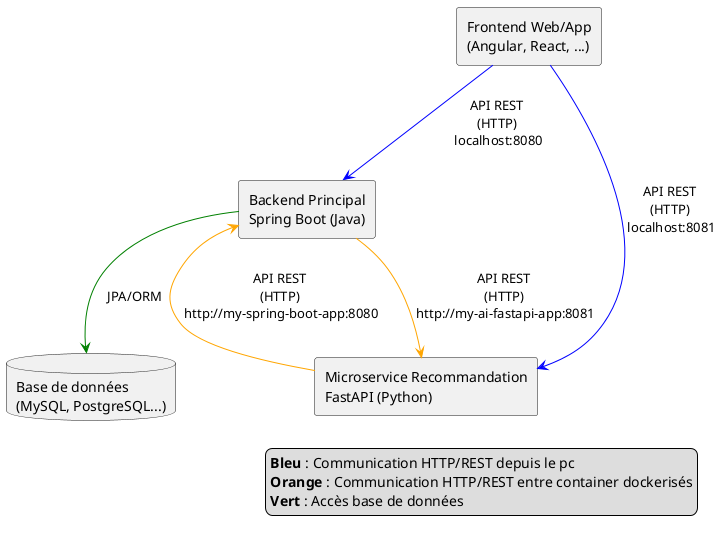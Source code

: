 @startuml
' Définition des styles pour une meilleure lisibilité
skinparam componentStyle rectangle
skinparam rectangle {
  BackgroundColor #F9F9F9
  BorderColor #333333
}

' Composants principaux
component "Frontend Web/App\n(Angular, React, ...)" as Frontend
component "Backend Principal\nSpring Boot (Java)" as SpringBoot
component "Microservice Recommandation\nFastAPI (Python)" as FastAPI
database "Base de données\n(MySQL, PostgreSQL...)" as DB

' Flux de communication
Frontend -[#blue]-> FastAPI : API REST\n(HTTP)\n localhost:8081
Frontend -[#blue]-> SpringBoot : API REST\n(HTTP)\n localhost:8080
SpringBoot -[#orange]-> FastAPI : API REST\n(HTTP)\n http://my-ai-fastapi-app:8081
FastAPI -[#orange]-> SpringBoot : API REST\n(HTTP)\n http://my-spring-boot-app:8080
SpringBoot -[#green]-> DB : JPA/ORM

' Légende (optionnelle)
legend right
  <b>Bleu</b> : Communication HTTP/REST depuis le pc
  <b>Orange</b> : Communication HTTP/REST entre container dockerisés
  <b>Vert</b> : Accès base de données
endlegend

@enduml